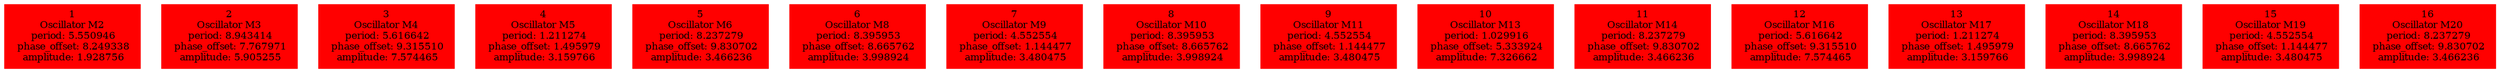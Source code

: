  digraph g{ forcelabels=true;
1 [label=<1<BR />Oscillator M2<BR /> period: 5.550946<BR /> phase_offset: 8.249338<BR /> amplitude: 1.928756>, shape=box,color=red,style=filled,fontsize=8];2 [label=<2<BR />Oscillator M3<BR /> period: 8.943414<BR /> phase_offset: 7.767971<BR /> amplitude: 5.905255>, shape=box,color=red,style=filled,fontsize=8];3 [label=<3<BR />Oscillator M4<BR /> period: 5.616642<BR /> phase_offset: 9.315510<BR /> amplitude: 7.574465>, shape=box,color=red,style=filled,fontsize=8];4 [label=<4<BR />Oscillator M5<BR /> period: 1.211274<BR /> phase_offset: 1.495979<BR /> amplitude: 3.159766>, shape=box,color=red,style=filled,fontsize=8];5 [label=<5<BR />Oscillator M6<BR /> period: 8.237279<BR /> phase_offset: 9.830702<BR /> amplitude: 3.466236>, shape=box,color=red,style=filled,fontsize=8];6 [label=<6<BR />Oscillator M8<BR /> period: 8.395953<BR /> phase_offset: 8.665762<BR /> amplitude: 3.998924>, shape=box,color=red,style=filled,fontsize=8];7 [label=<7<BR />Oscillator M9<BR /> period: 4.552554<BR /> phase_offset: 1.144477<BR /> amplitude: 3.480475>, shape=box,color=red,style=filled,fontsize=8];8 [label=<8<BR />Oscillator M10<BR /> period: 8.395953<BR /> phase_offset: 8.665762<BR /> amplitude: 3.998924>, shape=box,color=red,style=filled,fontsize=8];9 [label=<9<BR />Oscillator M11<BR /> period: 4.552554<BR /> phase_offset: 1.144477<BR /> amplitude: 3.480475>, shape=box,color=red,style=filled,fontsize=8];10 [label=<10<BR />Oscillator M13<BR /> period: 1.029916<BR /> phase_offset: 5.333924<BR /> amplitude: 7.326662>, shape=box,color=red,style=filled,fontsize=8];11 [label=<11<BR />Oscillator M14<BR /> period: 8.237279<BR /> phase_offset: 9.830702<BR /> amplitude: 3.466236>, shape=box,color=red,style=filled,fontsize=8];12 [label=<12<BR />Oscillator M16<BR /> period: 5.616642<BR /> phase_offset: 9.315510<BR /> amplitude: 7.574465>, shape=box,color=red,style=filled,fontsize=8];13 [label=<13<BR />Oscillator M17<BR /> period: 1.211274<BR /> phase_offset: 1.495979<BR /> amplitude: 3.159766>, shape=box,color=red,style=filled,fontsize=8];14 [label=<14<BR />Oscillator M18<BR /> period: 8.395953<BR /> phase_offset: 8.665762<BR /> amplitude: 3.998924>, shape=box,color=red,style=filled,fontsize=8];15 [label=<15<BR />Oscillator M19<BR /> period: 4.552554<BR /> phase_offset: 1.144477<BR /> amplitude: 3.480475>, shape=box,color=red,style=filled,fontsize=8];16 [label=<16<BR />Oscillator M20<BR /> period: 8.237279<BR /> phase_offset: 9.830702<BR /> amplitude: 3.466236>, shape=box,color=red,style=filled,fontsize=8]; }
